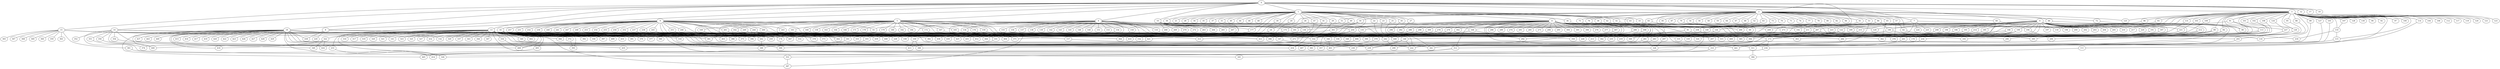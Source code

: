 
graph graphname {
    0 -- 1
0 -- 2
0 -- 3
0 -- 4
0 -- 5
0 -- 6
0 -- 7
0 -- 8
0 -- 9
0 -- 10
0 -- 11
0 -- 12
0 -- 13
0 -- 14
0 -- 15
0 -- 16
0 -- 17
0 -- 18
0 -- 19
0 -- 258
1 -- 20
1 -- 21
1 -- 22
1 -- 23
1 -- 24
1 -- 25
1 -- 26
1 -- 27
1 -- 28
1 -- 29
1 -- 30
1 -- 31
1 -- 32
1 -- 33
1 -- 34
1 -- 35
1 -- 36
1 -- 37
1 -- 38
1 -- 39
1 -- 40
1 -- 41
1 -- 42
1 -- 43
1 -- 44
1 -- 45
1 -- 46
1 -- 47
1 -- 48
1 -- 49
1 -- 332
1 -- 439
1 -- 177
2 -- 50
2 -- 51
2 -- 52
2 -- 53
2 -- 54
2 -- 55
2 -- 56
2 -- 57
2 -- 58
2 -- 59
2 -- 60
2 -- 61
2 -- 62
2 -- 63
2 -- 64
2 -- 65
2 -- 66
2 -- 67
2 -- 68
2 -- 69
2 -- 70
2 -- 71
2 -- 72
2 -- 73
2 -- 74
2 -- 75
2 -- 76
2 -- 77
2 -- 78
2 -- 79
2 -- 80
2 -- 81
2 -- 82
2 -- 83
2 -- 84
2 -- 85
2 -- 86
2 -- 87
2 -- 125
3 -- 128
3 -- 130
3 -- 131
3 -- 129
3 -- 88
3 -- 89
3 -- 90
3 -- 91
3 -- 92
3 -- 93
3 -- 94
3 -- 95
3 -- 96
3 -- 97
3 -- 98
3 -- 99
3 -- 100
3 -- 101
3 -- 102
3 -- 103
3 -- 104
3 -- 105
3 -- 106
3 -- 107
3 -- 108
3 -- 109
3 -- 110
3 -- 111
3 -- 112
3 -- 113
3 -- 114
3 -- 115
3 -- 116
3 -- 117
3 -- 118
3 -- 119
3 -- 120
3 -- 121
3 -- 122
3 -- 123
3 -- 124
3 -- 125
3 -- 126
3 -- 127
4 -- 132
4 -- 133
4 -- 134
4 -- 135
4 -- 136
4 -- 137
4 -- 138
4 -- 139
4 -- 140
4 -- 141
4 -- 142
4 -- 143
4 -- 144
4 -- 145
4 -- 146
4 -- 147
4 -- 148
4 -- 149
4 -- 150
4 -- 151
4 -- 152
4 -- 153
4 -- 154
4 -- 155
4 -- 156
4 -- 331
5 -- 157
5 -- 158
5 -- 159
5 -- 160
5 -- 161
5 -- 162
5 -- 163
5 -- 164
5 -- 165
5 -- 166
5 -- 167
5 -- 168
5 -- 169
5 -- 170
5 -- 171
5 -- 172
5 -- 173
5 -- 174
5 -- 175
5 -- 176
5 -- 177
5 -- 178
5 -- 179
5 -- 180
5 -- 181
5 -- 182
5 -- 183
5 -- 184
5 -- 378
6 -- 185
6 -- 186
6 -- 187
6 -- 188
6 -- 189
6 -- 190
6 -- 191
6 -- 192
6 -- 193
6 -- 194
6 -- 195
6 -- 196
6 -- 197
6 -- 198
6 -- 199
6 -- 200
6 -- 201
6 -- 202
6 -- 203
6 -- 204
6 -- 205
6 -- 206
6 -- 207
6 -- 208
6 -- 209
6 -- 210
6 -- 211
6 -- 212
6 -- 213
6 -- 214
6 -- 215
6 -- 216
6 -- 217
6 -- 218
6 -- 219
6 -- 220
6 -- 221
6 -- 222
7 -- 224
7 -- 226
7 -- 227
7 -- 225
7 -- 223
8 -- 228
8 -- 229
8 -- 438
8 -- 381
8 -- 132
9 -- 256
9 -- 258
9 -- 259
9 -- 260
9 -- 261
9 -- 262
9 -- 257
9 -- 230
9 -- 231
9 -- 232
9 -- 233
9 -- 234
9 -- 235
9 -- 236
9 -- 237
9 -- 238
9 -- 239
9 -- 240
9 -- 241
9 -- 242
9 -- 243
9 -- 244
9 -- 245
9 -- 246
9 -- 247
9 -- 248
9 -- 249
9 -- 250
9 -- 251
9 -- 252
9 -- 253
9 -- 254
9 -- 255
9 -- 55
10 -- 263
10 -- 264
10 -- 265
10 -- 266
10 -- 267
10 -- 268
10 -- 269
10 -- 270
10 -- 271
10 -- 272
10 -- 273
11 -- 274
11 -- 275
11 -- 276
11 -- 277
11 -- 278
11 -- 279
11 -- 280
11 -- 281
11 -- 282
11 -- 283
11 -- 284
11 -- 285
11 -- 286
11 -- 287
11 -- 288
11 -- 289
11 -- 290
11 -- 291
11 -- 292
11 -- 293
11 -- 294
11 -- 295
11 -- 296
11 -- 297
11 -- 298
11 -- 299
11 -- 300
11 -- 301
11 -- 302
11 -- 303
11 -- 304
11 -- 305
11 -- 306
11 -- 307
11 -- 308
11 -- 309
11 -- 310
11 -- 311
11 -- 312
13 -- 313
13 -- 314
13 -- 315
13 -- 316
13 -- 317
13 -- 318
13 -- 319
13 -- 320
13 -- 321
13 -- 322
13 -- 323
13 -- 324
13 -- 325
13 -- 326
13 -- 327
13 -- 328
13 -- 329
13 -- 330
13 -- 331
13 -- 332
13 -- 333
13 -- 334
13 -- 335
13 -- 336
13 -- 337
13 -- 338
13 -- 339
13 -- 340
13 -- 341
13 -- 342
13 -- 343
13 -- 344
13 -- 345
13 -- 346
13 -- 347
13 -- 348
13 -- 174
13 -- 402
14 -- 352
14 -- 354
14 -- 355
14 -- 356
14 -- 357
14 -- 353
14 -- 349
14 -- 350
14 -- 351
14 -- 141
15 -- 358
15 -- 359
15 -- 360
15 -- 361
15 -- 362
15 -- 363
15 -- 364
15 -- 365
15 -- 366
15 -- 367
15 -- 368
15 -- 369
16 -- 384
16 -- 386
16 -- 387
16 -- 388
16 -- 389
16 -- 390
16 -- 385
16 -- 392
16 -- 393
16 -- 394
16 -- 395
16 -- 396
16 -- 397
16 -- 398
16 -- 399
16 -- 400
16 -- 401
16 -- 402
16 -- 403
16 -- 404
16 -- 405
16 -- 406
16 -- 407
16 -- 408
16 -- 409
16 -- 410
16 -- 411
16 -- 391
16 -- 370
16 -- 371
16 -- 372
16 -- 373
16 -- 374
16 -- 375
16 -- 376
16 -- 377
16 -- 378
16 -- 379
16 -- 380
16 -- 381
16 -- 382
16 -- 383
16 -- 152
18 -- 412
18 -- 413
18 -- 414
18 -- 415
18 -- 416
18 -- 417
18 -- 418
18 -- 419
18 -- 420
18 -- 421
18 -- 422
18 -- 423
18 -- 424
18 -- 425
18 -- 426
18 -- 427
18 -- 428
18 -- 429
18 -- 430
18 -- 431
18 -- 432
18 -- 433
18 -- 434
18 -- 435
18 -- 436
18 -- 437
18 -- 438
18 -- 439
18 -- 440
18 -- 441
18 -- 442
18 -- 443
18 -- 444
18 -- 445
18 -- 446
18 -- 447
18 -- 448
18 -- 449
18 -- 358
20 -- 338
22 -- 446
23 -- 222
24 -- 228
24 -- 411
25 -- 341
26 -- 242
26 -- 175
27 -- 282
29 -- 434
30 -- 355
31 -- 447
32 -- 211
33 -- 122
36 -- 69
38 -- 414
38 -- 209
39 -- 448
41 -- 388
42 -- 192
43 -- 223
45 -- 296
47 -- 152
49 -- 301
50 -- 425
50 -- 136
51 -- 181
52 -- 250
53 -- 222
54 -- 189
54 -- 215
57 -- 287
57 -- 62
57 -- 376
60 -- 194
60 -- 173
61 -- 350
62 -- 116
63 -- 168
65 -- 362
66 -- 98
72 -- 126
73 -- 398
75 -- 411
76 -- 336
79 -- 313
81 -- 207
81 -- 349
83 -- 135
83 -- 129
86 -- 315
86 -- 118
86 -- 190
86 -- 266
88 -- 395
89 -- 239
91 -- 144
91 -- 339
91 -- 324
93 -- 273
94 -- 335
94 -- 401
95 -- 376
96 -- 140
99 -- 290
99 -- 424
99 -- 371
101 -- 400
102 -- 385
103 -- 221
105 -- 234
107 -- 110
108 -- 394
109 -- 379
110 -- 115
110 -- 218
111 -- 384
113 -- 170
113 -- 315
113 -- 381
114 -- 441
115 -- 441
122 -- 173
122 -- 281
124 -- 227
126 -- 362
127 -- 328
131 -- 358
133 -- 193
134 -- 387
134 -- 219
135 -- 406
136 -- 330
144 -- 146
146 -- 239
146 -- 407
146 -- 222
147 -- 222
150 -- 364
154 -- 432
157 -- 239
159 -- 207
160 -- 201
161 -- 408
162 -- 373
165 -- 213
167 -- 226
168 -- 242
168 -- 292
169 -- 314
172 -- 436
173 -- 234
173 -- 311
173 -- 357
174 -- 399
175 -- 436
176 -- 300
177 -- 382
183 -- 371
185 -- 406
186 -- 271
187 -- 342
188 -- 303
188 -- 421
190 -- 216
190 -- 283
191 -- 342
194 -- 206
195 -- 336
195 -- 346
196 -- 442
199 -- 390
199 -- 284
199 -- 201
201 -- 310
208 -- 358
211 -- 331
211 -- 394
212 -- 395
212 -- 300
214 -- 348
215 -- 413
216 -- 230
221 -- 235
227 -- 293
233 -- 326
234 -- 353
237 -- 403
237 -- 386
238 -- 375
242 -- 299
243 -- 342
244 -- 411
245 -- 396
246 -- 447
249 -- 271
249 -- 442
250 -- 357
250 -- 332
251 -- 259
252 -- 318
258 -- 315
260 -- 336
261 -- 371
262 -- 389
267 -- 333
278 -- 444
279 -- 404
280 -- 350
281 -- 328
281 -- 383
283 -- 312
286 -- 366
287 -- 395
287 -- 341
287 -- 433
293 -- 341
297 -- 328
298 -- 431
301 -- 430
302 -- 364
307 -- 446
308 -- 342
309 -- 412
310 -- 414
310 -- 326
311 -- 384
312 -- 345
312 -- 445
322 -- 349
322 -- 424
322 -- 418
330 -- 413
330 -- 388
331 -- 389
334 -- 408
340 -- 441
346 -- 401
351 -- 374
353 -- 387
354 -- 408
355 -- 399
356 -- 440
361 -- 414
372 -- 393
379 -- 434
405 -- 445
406 -- 440
421 -- 435

}
